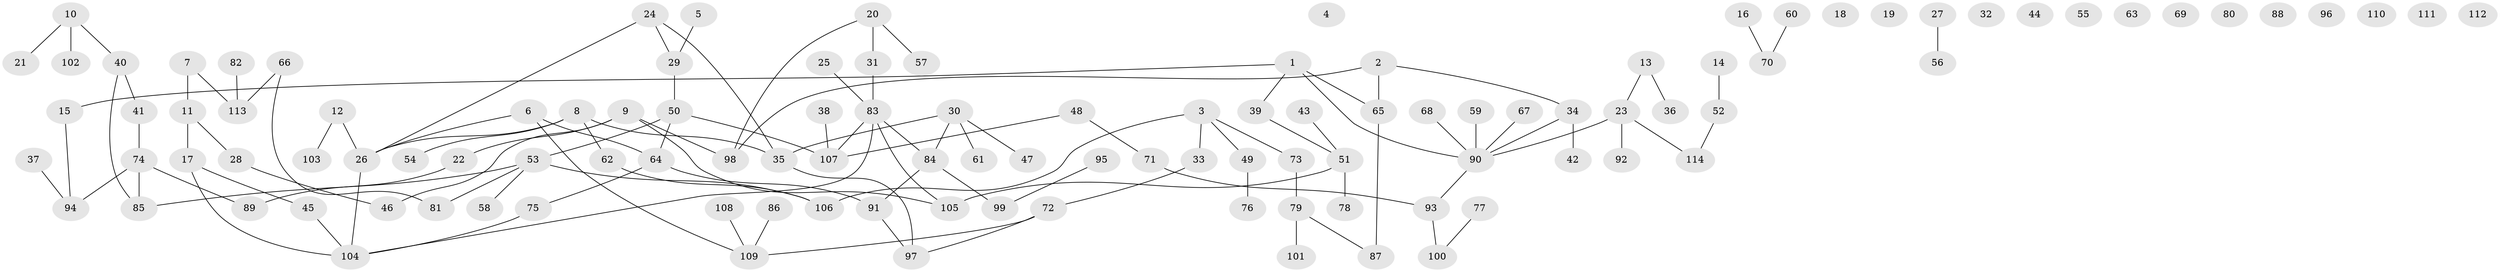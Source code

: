 // coarse degree distribution, {10: 0.037037037037037035, 3: 0.16666666666666666, 6: 0.037037037037037035, 1: 0.3148148148148148, 4: 0.1111111111111111, 2: 0.2962962962962963, 5: 0.037037037037037035}
// Generated by graph-tools (version 1.1) at 2025/48/03/04/25 22:48:15]
// undirected, 114 vertices, 118 edges
graph export_dot {
  node [color=gray90,style=filled];
  1;
  2;
  3;
  4;
  5;
  6;
  7;
  8;
  9;
  10;
  11;
  12;
  13;
  14;
  15;
  16;
  17;
  18;
  19;
  20;
  21;
  22;
  23;
  24;
  25;
  26;
  27;
  28;
  29;
  30;
  31;
  32;
  33;
  34;
  35;
  36;
  37;
  38;
  39;
  40;
  41;
  42;
  43;
  44;
  45;
  46;
  47;
  48;
  49;
  50;
  51;
  52;
  53;
  54;
  55;
  56;
  57;
  58;
  59;
  60;
  61;
  62;
  63;
  64;
  65;
  66;
  67;
  68;
  69;
  70;
  71;
  72;
  73;
  74;
  75;
  76;
  77;
  78;
  79;
  80;
  81;
  82;
  83;
  84;
  85;
  86;
  87;
  88;
  89;
  90;
  91;
  92;
  93;
  94;
  95;
  96;
  97;
  98;
  99;
  100;
  101;
  102;
  103;
  104;
  105;
  106;
  107;
  108;
  109;
  110;
  111;
  112;
  113;
  114;
  1 -- 15;
  1 -- 39;
  1 -- 65;
  1 -- 90;
  2 -- 34;
  2 -- 65;
  2 -- 98;
  3 -- 33;
  3 -- 49;
  3 -- 73;
  3 -- 106;
  5 -- 29;
  6 -- 26;
  6 -- 64;
  6 -- 109;
  7 -- 11;
  7 -- 113;
  8 -- 26;
  8 -- 35;
  8 -- 54;
  8 -- 62;
  9 -- 22;
  9 -- 46;
  9 -- 98;
  9 -- 105;
  10 -- 21;
  10 -- 40;
  10 -- 102;
  11 -- 17;
  11 -- 28;
  12 -- 26;
  12 -- 103;
  13 -- 23;
  13 -- 36;
  14 -- 52;
  15 -- 94;
  16 -- 70;
  17 -- 45;
  17 -- 104;
  20 -- 31;
  20 -- 57;
  20 -- 98;
  22 -- 89;
  23 -- 90;
  23 -- 92;
  23 -- 114;
  24 -- 26;
  24 -- 29;
  24 -- 35;
  25 -- 83;
  26 -- 104;
  27 -- 56;
  28 -- 46;
  29 -- 50;
  30 -- 35;
  30 -- 47;
  30 -- 61;
  30 -- 84;
  31 -- 83;
  33 -- 72;
  34 -- 42;
  34 -- 90;
  35 -- 97;
  37 -- 94;
  38 -- 107;
  39 -- 51;
  40 -- 41;
  40 -- 85;
  41 -- 74;
  43 -- 51;
  45 -- 104;
  48 -- 71;
  48 -- 107;
  49 -- 76;
  50 -- 53;
  50 -- 64;
  50 -- 107;
  51 -- 78;
  51 -- 105;
  52 -- 114;
  53 -- 58;
  53 -- 81;
  53 -- 85;
  53 -- 106;
  59 -- 90;
  60 -- 70;
  62 -- 106;
  64 -- 75;
  64 -- 91;
  65 -- 87;
  66 -- 81;
  66 -- 113;
  67 -- 90;
  68 -- 90;
  71 -- 93;
  72 -- 97;
  72 -- 109;
  73 -- 79;
  74 -- 85;
  74 -- 89;
  74 -- 94;
  75 -- 104;
  77 -- 100;
  79 -- 87;
  79 -- 101;
  82 -- 113;
  83 -- 84;
  83 -- 104;
  83 -- 105;
  83 -- 107;
  84 -- 91;
  84 -- 99;
  86 -- 109;
  90 -- 93;
  91 -- 97;
  93 -- 100;
  95 -- 99;
  108 -- 109;
}
